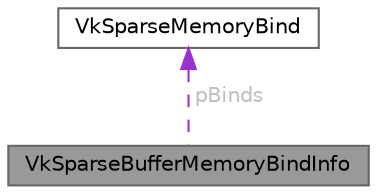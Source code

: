 digraph "VkSparseBufferMemoryBindInfo"
{
 // LATEX_PDF_SIZE
  bgcolor="transparent";
  edge [fontname=Helvetica,fontsize=10,labelfontname=Helvetica,labelfontsize=10];
  node [fontname=Helvetica,fontsize=10,shape=box,height=0.2,width=0.4];
  Node1 [id="Node000001",label="VkSparseBufferMemoryBindInfo",height=0.2,width=0.4,color="gray40", fillcolor="grey60", style="filled", fontcolor="black",tooltip=" "];
  Node2 -> Node1 [id="edge1_Node000001_Node000002",dir="back",color="darkorchid3",style="dashed",tooltip=" ",label=" pBinds",fontcolor="grey" ];
  Node2 [id="Node000002",label="VkSparseMemoryBind",height=0.2,width=0.4,color="gray40", fillcolor="white", style="filled",URL="$struct_vk_sparse_memory_bind.html",tooltip=" "];
}
